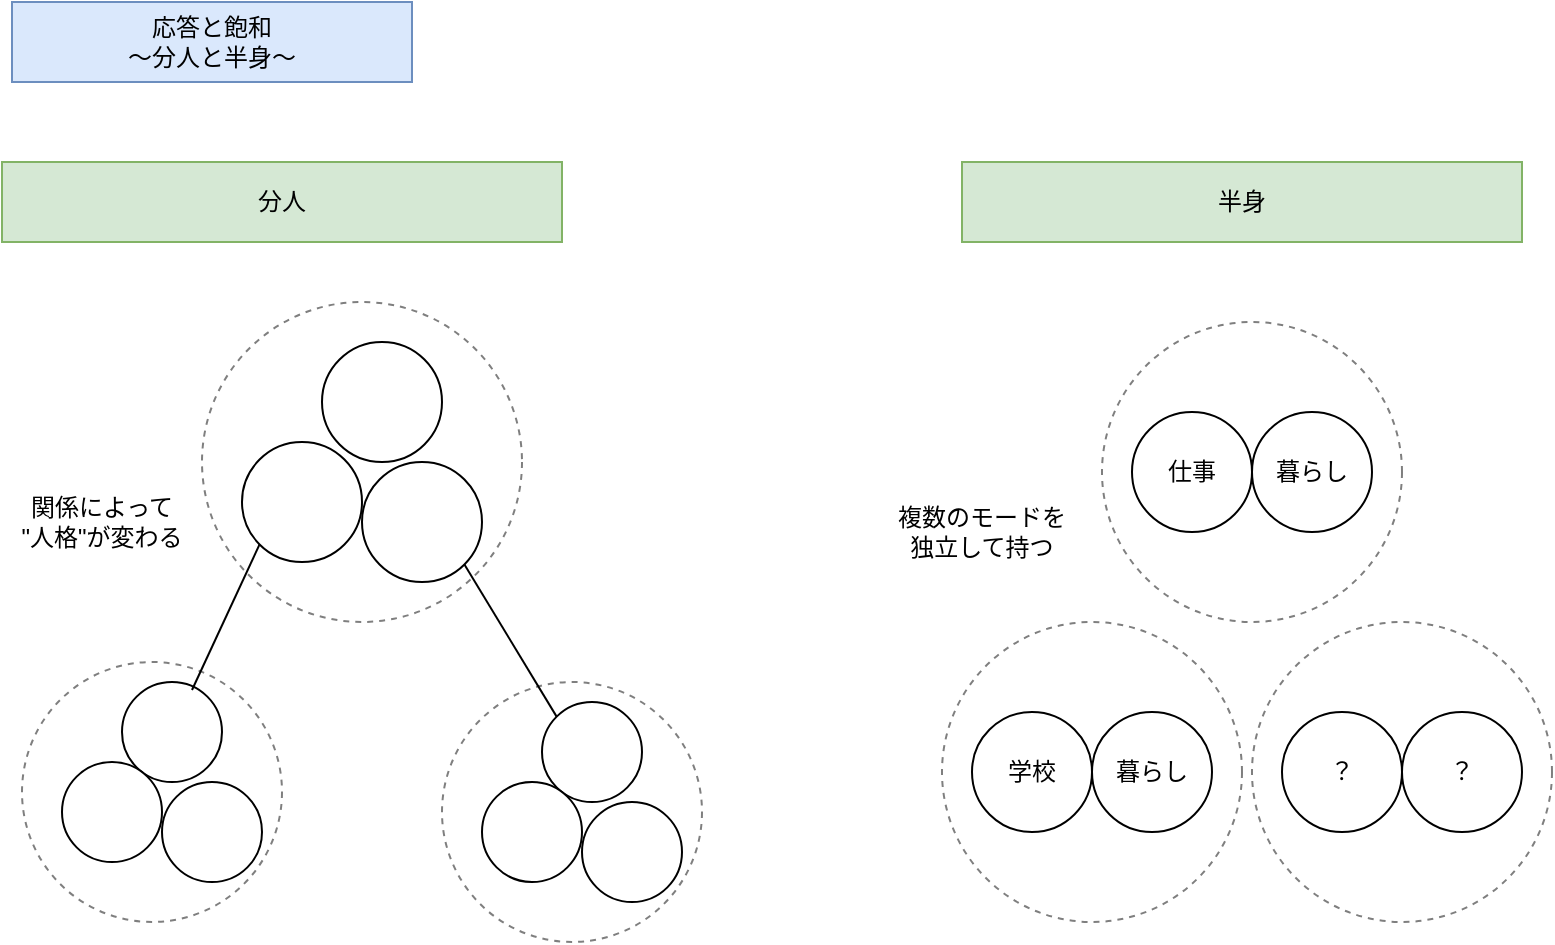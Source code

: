 <mxfile>
    <diagram id="RQlR1G9lBBgjaOKuBKlE" name="ページ1">
        <mxGraphModel dx="1000" dy="569" grid="1" gridSize="10" guides="1" tooltips="1" connect="1" arrows="1" fold="1" page="1" pageScale="1" pageWidth="827" pageHeight="1169" math="0" shadow="0">
            <root>
                <mxCell id="0"/>
                <mxCell id="1" parent="0"/>
                <mxCell id="28" value="" style="ellipse;whiteSpace=wrap;html=1;aspect=fixed;dashed=1;opacity=50;" vertex="1" parent="1">
                    <mxGeometry x="140" y="190" width="160" height="160" as="geometry"/>
                </mxCell>
                <mxCell id="2" value="応答と飽和&lt;div&gt;～分人と半身～&lt;/div&gt;" style="text;html=1;align=center;verticalAlign=middle;whiteSpace=wrap;rounded=0;fillColor=#dae8fc;strokeColor=#6c8ebf;" parent="1" vertex="1">
                    <mxGeometry x="45" y="40" width="200" height="40" as="geometry"/>
                </mxCell>
                <mxCell id="3" value="" style="ellipse;whiteSpace=wrap;html=1;aspect=fixed;" parent="1" vertex="1">
                    <mxGeometry x="160" y="260" width="60" height="60" as="geometry"/>
                </mxCell>
                <mxCell id="4" value="分人" style="text;html=1;align=center;verticalAlign=middle;whiteSpace=wrap;rounded=0;fillColor=#d5e8d4;strokeColor=#82b366;" parent="1" vertex="1">
                    <mxGeometry x="40" y="120" width="280" height="40" as="geometry"/>
                </mxCell>
                <mxCell id="14" value="半身" style="text;html=1;align=center;verticalAlign=middle;whiteSpace=wrap;rounded=0;fillColor=#d5e8d4;strokeColor=#82b366;" parent="1" vertex="1">
                    <mxGeometry x="520" y="120" width="280" height="40" as="geometry"/>
                </mxCell>
                <mxCell id="29" value="" style="ellipse;whiteSpace=wrap;html=1;aspect=fixed;" vertex="1" parent="1">
                    <mxGeometry x="200" y="210" width="60" height="60" as="geometry"/>
                </mxCell>
                <mxCell id="30" value="" style="ellipse;whiteSpace=wrap;html=1;aspect=fixed;" vertex="1" parent="1">
                    <mxGeometry x="220" y="270" width="60" height="60" as="geometry"/>
                </mxCell>
                <mxCell id="31" value="" style="ellipse;whiteSpace=wrap;html=1;aspect=fixed;dashed=1;opacity=50;" vertex="1" parent="1">
                    <mxGeometry x="50" y="370" width="130" height="130" as="geometry"/>
                </mxCell>
                <mxCell id="32" value="" style="ellipse;whiteSpace=wrap;html=1;aspect=fixed;" vertex="1" parent="1">
                    <mxGeometry x="100" y="380" width="50" height="50" as="geometry"/>
                </mxCell>
                <mxCell id="33" value="" style="ellipse;whiteSpace=wrap;html=1;aspect=fixed;" vertex="1" parent="1">
                    <mxGeometry x="70" y="420" width="50" height="50" as="geometry"/>
                </mxCell>
                <mxCell id="34" value="" style="ellipse;whiteSpace=wrap;html=1;aspect=fixed;" vertex="1" parent="1">
                    <mxGeometry x="120" y="430" width="50" height="50" as="geometry"/>
                </mxCell>
                <mxCell id="35" value="" style="ellipse;whiteSpace=wrap;html=1;aspect=fixed;dashed=1;opacity=50;" vertex="1" parent="1">
                    <mxGeometry x="260" y="380" width="130" height="130" as="geometry"/>
                </mxCell>
                <mxCell id="36" value="" style="ellipse;whiteSpace=wrap;html=1;aspect=fixed;" vertex="1" parent="1">
                    <mxGeometry x="310" y="390" width="50" height="50" as="geometry"/>
                </mxCell>
                <mxCell id="37" value="" style="ellipse;whiteSpace=wrap;html=1;aspect=fixed;" vertex="1" parent="1">
                    <mxGeometry x="280" y="430" width="50" height="50" as="geometry"/>
                </mxCell>
                <mxCell id="38" value="" style="ellipse;whiteSpace=wrap;html=1;aspect=fixed;" vertex="1" parent="1">
                    <mxGeometry x="330" y="440" width="50" height="50" as="geometry"/>
                </mxCell>
                <mxCell id="39" value="関係によって&lt;div&gt;&quot;人格&quot;が変わる&lt;/div&gt;" style="text;html=1;align=center;verticalAlign=middle;whiteSpace=wrap;rounded=0;" vertex="1" parent="1">
                    <mxGeometry x="40" y="275" width="100" height="50" as="geometry"/>
                </mxCell>
                <mxCell id="11" value="" style="endArrow=none;html=1;exitX=0;exitY=0;exitDx=0;exitDy=0;entryX=1;entryY=1;entryDx=0;entryDy=0;" parent="1" source="36" target="30" edge="1">
                    <mxGeometry width="50" height="50" relative="1" as="geometry">
                        <mxPoint x="349.858" y="385.858" as="sourcePoint"/>
                        <mxPoint x="280" y="310" as="targetPoint"/>
                    </mxGeometry>
                </mxCell>
                <mxCell id="10" value="" style="endArrow=none;html=1;entryX=0;entryY=1;entryDx=0;entryDy=0;exitX=0.7;exitY=0.08;exitDx=0;exitDy=0;exitPerimeter=0;" parent="1" source="32" target="3" edge="1">
                    <mxGeometry width="50" height="50" relative="1" as="geometry">
                        <mxPoint x="145.355" y="374.645" as="sourcePoint"/>
                        <mxPoint x="250" y="250" as="targetPoint"/>
                    </mxGeometry>
                </mxCell>
                <mxCell id="40" value="" style="ellipse;whiteSpace=wrap;html=1;aspect=fixed;dashed=1;opacity=50;" vertex="1" parent="1">
                    <mxGeometry x="590" y="200" width="150" height="150" as="geometry"/>
                </mxCell>
                <mxCell id="41" value="仕事" style="ellipse;whiteSpace=wrap;html=1;aspect=fixed;" vertex="1" parent="1">
                    <mxGeometry x="605" y="245" width="60" height="60" as="geometry"/>
                </mxCell>
                <mxCell id="42" value="暮らし" style="ellipse;whiteSpace=wrap;html=1;aspect=fixed;" vertex="1" parent="1">
                    <mxGeometry x="665" y="245" width="60" height="60" as="geometry"/>
                </mxCell>
                <mxCell id="43" value="" style="ellipse;whiteSpace=wrap;html=1;aspect=fixed;dashed=1;opacity=50;" vertex="1" parent="1">
                    <mxGeometry x="510" y="350" width="150" height="150" as="geometry"/>
                </mxCell>
                <mxCell id="44" value="学校" style="ellipse;whiteSpace=wrap;html=1;aspect=fixed;" vertex="1" parent="1">
                    <mxGeometry x="525" y="395" width="60" height="60" as="geometry"/>
                </mxCell>
                <mxCell id="45" value="暮らし" style="ellipse;whiteSpace=wrap;html=1;aspect=fixed;" vertex="1" parent="1">
                    <mxGeometry x="585" y="395" width="60" height="60" as="geometry"/>
                </mxCell>
                <mxCell id="46" value="" style="ellipse;whiteSpace=wrap;html=1;aspect=fixed;dashed=1;opacity=50;" vertex="1" parent="1">
                    <mxGeometry x="665" y="350" width="150" height="150" as="geometry"/>
                </mxCell>
                <mxCell id="47" value="？" style="ellipse;whiteSpace=wrap;html=1;aspect=fixed;" vertex="1" parent="1">
                    <mxGeometry x="680" y="395" width="60" height="60" as="geometry"/>
                </mxCell>
                <mxCell id="48" value="？" style="ellipse;whiteSpace=wrap;html=1;aspect=fixed;" vertex="1" parent="1">
                    <mxGeometry x="740" y="395" width="60" height="60" as="geometry"/>
                </mxCell>
                <mxCell id="49" value="複数のモードを&lt;div&gt;独立して持つ&lt;/div&gt;" style="text;html=1;align=center;verticalAlign=middle;whiteSpace=wrap;rounded=0;" vertex="1" parent="1">
                    <mxGeometry x="480" y="280" width="100" height="50" as="geometry"/>
                </mxCell>
            </root>
        </mxGraphModel>
    </diagram>
</mxfile>